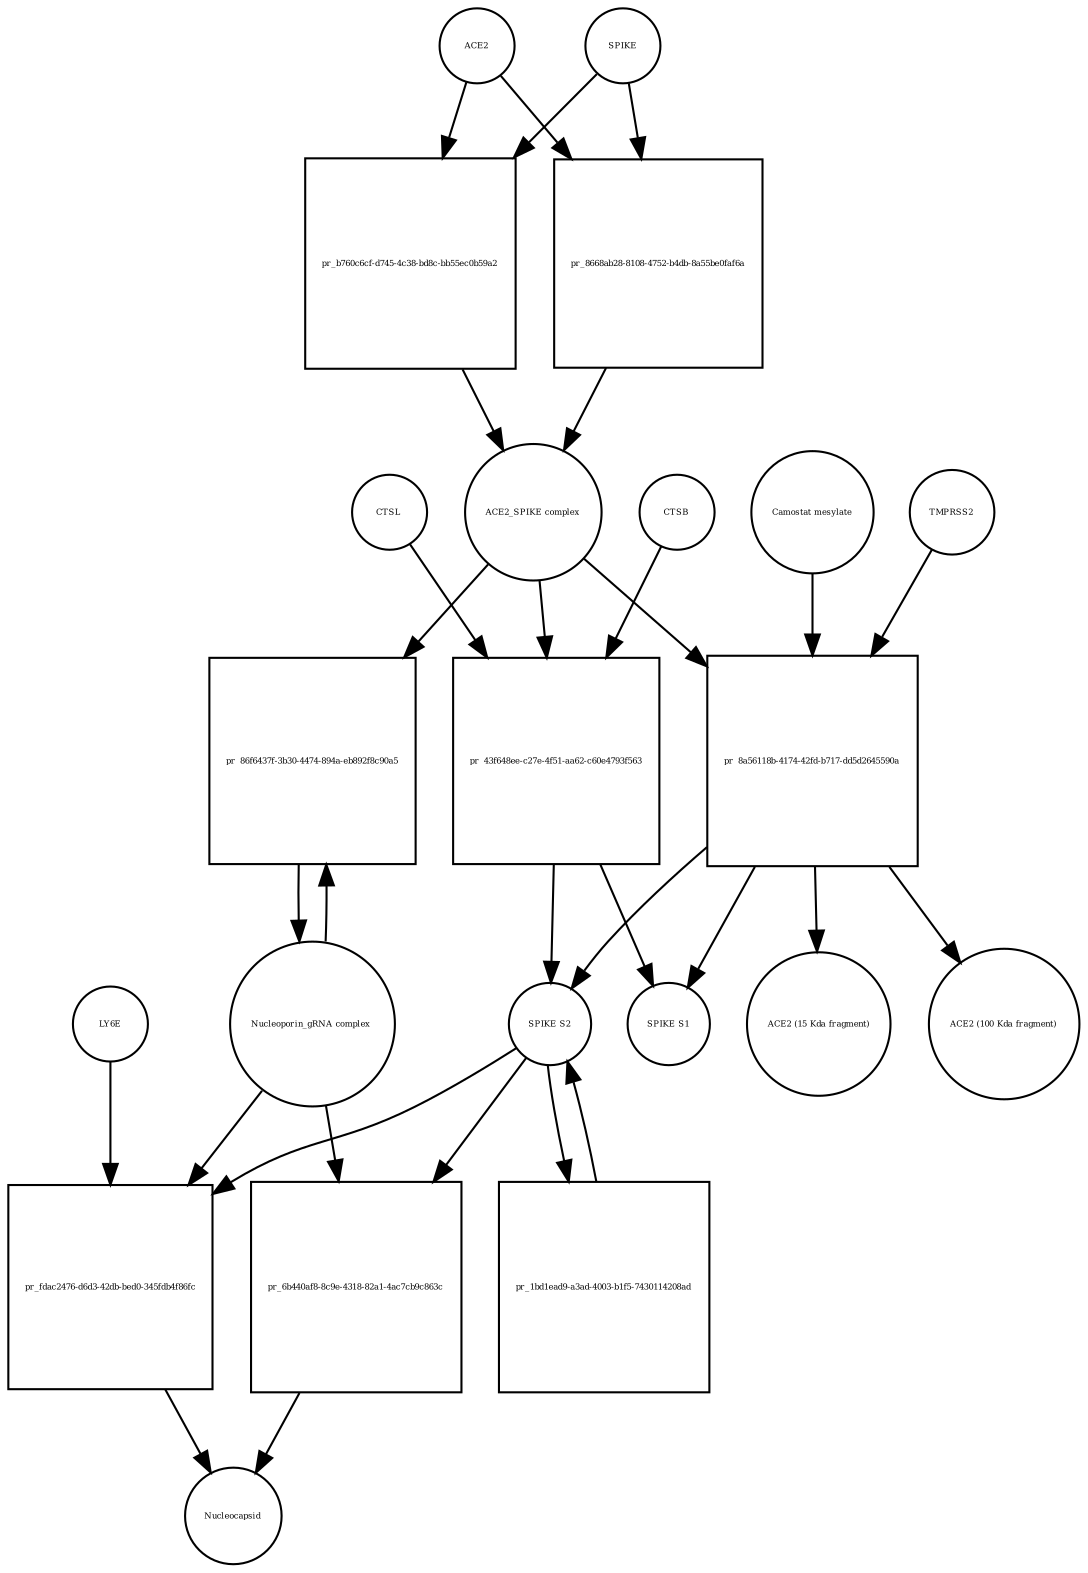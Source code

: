strict digraph  {
ACE2 [annotation="", bipartite=0, cls=macromolecule, fontsize=4, label=ACE2, shape=circle];
"pr_b760c6cf-d745-4c38-bd8c-bb55ec0b59a2" [annotation="", bipartite=1, cls=process, fontsize=4, label="pr_b760c6cf-d745-4c38-bd8c-bb55ec0b59a2", shape=square];
"ACE2_SPIKE complex" [annotation="", bipartite=0, cls=complex, fontsize=4, label="ACE2_SPIKE complex", shape=circle];
SPIKE [annotation="", bipartite=0, cls="macromolecule multimer", fontsize=4, label=SPIKE, shape=circle];
"Nucleoporin_gRNA complex " [annotation="", bipartite=0, cls=complex, fontsize=4, label="Nucleoporin_gRNA complex ", shape=circle];
"pr_86f6437f-3b30-4474-894a-eb892f8c90a5" [annotation="", bipartite=1, cls=process, fontsize=4, label="pr_86f6437f-3b30-4474-894a-eb892f8c90a5", shape=square];
"pr_43f648ee-c27e-4f51-aa62-c60e4793f563" [annotation="", bipartite=1, cls=process, fontsize=4, label="pr_43f648ee-c27e-4f51-aa62-c60e4793f563", shape=square];
"SPIKE S2" [annotation="", bipartite=0, cls=macromolecule, fontsize=4, label="SPIKE S2", shape=circle];
CTSB [annotation="", bipartite=0, cls=macromolecule, fontsize=4, label=CTSB, shape=circle];
CTSL [annotation="", bipartite=0, cls=macromolecule, fontsize=4, label=CTSL, shape=circle];
"SPIKE S1" [annotation="", bipartite=0, cls=macromolecule, fontsize=4, label="SPIKE S1", shape=circle];
"pr_8a56118b-4174-42fd-b717-dd5d2645590a" [annotation="", bipartite=1, cls=process, fontsize=4, label="pr_8a56118b-4174-42fd-b717-dd5d2645590a", shape=square];
TMPRSS2 [annotation="", bipartite=0, cls=macromolecule, fontsize=4, label=TMPRSS2, shape=circle];
"Camostat mesylate" [annotation="urn_miriam_pubchem.compound_2536", bipartite=0, cls="simple chemical", fontsize=4, label="Camostat mesylate", shape=circle];
"ACE2 (15 Kda fragment)" [annotation="", bipartite=0, cls=macromolecule, fontsize=4, label="ACE2 (15 Kda fragment)", shape=circle];
"ACE2 (100 Kda fragment)" [annotation="", bipartite=0, cls=macromolecule, fontsize=4, label="ACE2 (100 Kda fragment)", shape=circle];
"pr_8668ab28-8108-4752-b4db-8a55be0faf6a" [annotation="", bipartite=1, cls=process, fontsize=4, label="pr_8668ab28-8108-4752-b4db-8a55be0faf6a", shape=square];
"pr_fdac2476-d6d3-42db-bed0-345fdb4f86fc" [annotation="", bipartite=1, cls=process, fontsize=4, label="pr_fdac2476-d6d3-42db-bed0-345fdb4f86fc", shape=square];
Nucleocapsid [annotation="", bipartite=0, cls=complex, fontsize=4, label=Nucleocapsid, shape=circle];
LY6E [annotation="", bipartite=0, cls=macromolecule, fontsize=4, label=LY6E, shape=circle];
"pr_1bd1ead9-a3ad-4003-b1f5-7430114208ad" [annotation="", bipartite=1, cls=process, fontsize=4, label="pr_1bd1ead9-a3ad-4003-b1f5-7430114208ad", shape=square];
"pr_6b440af8-8c9e-4318-82a1-4ac7cb9c863c" [annotation="", bipartite=1, cls=process, fontsize=4, label="pr_6b440af8-8c9e-4318-82a1-4ac7cb9c863c", shape=square];
ACE2 -> "pr_b760c6cf-d745-4c38-bd8c-bb55ec0b59a2"  [annotation="", interaction_type=consumption];
ACE2 -> "pr_8668ab28-8108-4752-b4db-8a55be0faf6a"  [annotation="", interaction_type=consumption];
"pr_b760c6cf-d745-4c38-bd8c-bb55ec0b59a2" -> "ACE2_SPIKE complex"  [annotation="", interaction_type=production];
"ACE2_SPIKE complex" -> "pr_86f6437f-3b30-4474-894a-eb892f8c90a5"  [annotation="urn_miriam_pubmed_32142651|urn_miriam_pubmed_32094589", interaction_type=stimulation];
"ACE2_SPIKE complex" -> "pr_43f648ee-c27e-4f51-aa62-c60e4793f563"  [annotation="", interaction_type=consumption];
"ACE2_SPIKE complex" -> "pr_8a56118b-4174-42fd-b717-dd5d2645590a"  [annotation="", interaction_type=consumption];
SPIKE -> "pr_b760c6cf-d745-4c38-bd8c-bb55ec0b59a2"  [annotation="", interaction_type=consumption];
SPIKE -> "pr_8668ab28-8108-4752-b4db-8a55be0faf6a"  [annotation="", interaction_type=consumption];
"Nucleoporin_gRNA complex " -> "pr_86f6437f-3b30-4474-894a-eb892f8c90a5"  [annotation="", interaction_type=consumption];
"Nucleoporin_gRNA complex " -> "pr_fdac2476-d6d3-42db-bed0-345fdb4f86fc"  [annotation="", interaction_type=consumption];
"Nucleoporin_gRNA complex " -> "pr_6b440af8-8c9e-4318-82a1-4ac7cb9c863c"  [annotation="", interaction_type=consumption];
"pr_86f6437f-3b30-4474-894a-eb892f8c90a5" -> "Nucleoporin_gRNA complex "  [annotation="", interaction_type=production];
"pr_43f648ee-c27e-4f51-aa62-c60e4793f563" -> "SPIKE S2"  [annotation="", interaction_type=production];
"pr_43f648ee-c27e-4f51-aa62-c60e4793f563" -> "SPIKE S1"  [annotation="", interaction_type=production];
"SPIKE S2" -> "pr_fdac2476-d6d3-42db-bed0-345fdb4f86fc"  [annotation="urn_miriam_doi_10.1101%2F2020.03.05.979260|urn_miriam_doi_10.1101%2F2020.04.02.021469", interaction_type=stimulation];
"SPIKE S2" -> "pr_1bd1ead9-a3ad-4003-b1f5-7430114208ad"  [annotation="", interaction_type=consumption];
"SPIKE S2" -> "pr_6b440af8-8c9e-4318-82a1-4ac7cb9c863c"  [annotation="", interaction_type=stimulation];
CTSB -> "pr_43f648ee-c27e-4f51-aa62-c60e4793f563"  [annotation=urn_miriam_pubmed_32142651, interaction_type=catalysis];
CTSL -> "pr_43f648ee-c27e-4f51-aa62-c60e4793f563"  [annotation=urn_miriam_pubmed_32142651, interaction_type=catalysis];
"pr_8a56118b-4174-42fd-b717-dd5d2645590a" -> "SPIKE S2"  [annotation="", interaction_type=production];
"pr_8a56118b-4174-42fd-b717-dd5d2645590a" -> "SPIKE S1"  [annotation="", interaction_type=production];
"pr_8a56118b-4174-42fd-b717-dd5d2645590a" -> "ACE2 (15 Kda fragment)"  [annotation="", interaction_type=production];
"pr_8a56118b-4174-42fd-b717-dd5d2645590a" -> "ACE2 (100 Kda fragment)"  [annotation="", interaction_type=production];
TMPRSS2 -> "pr_8a56118b-4174-42fd-b717-dd5d2645590a"  [annotation="urn_miriam_pubmed_32142651|urn_miriam_pubmed_32094589|urn_miriam_pubmed_24227843", interaction_type=catalysis];
"Camostat mesylate" -> "pr_8a56118b-4174-42fd-b717-dd5d2645590a"  [annotation="urn_miriam_pubmed_32142651|urn_miriam_pubmed_32094589|urn_miriam_pubmed_24227843", interaction_type=inhibition];
"pr_8668ab28-8108-4752-b4db-8a55be0faf6a" -> "ACE2_SPIKE complex"  [annotation="", interaction_type=production];
"pr_fdac2476-d6d3-42db-bed0-345fdb4f86fc" -> Nucleocapsid  [annotation="", interaction_type=production];
LY6E -> "pr_fdac2476-d6d3-42db-bed0-345fdb4f86fc"  [annotation="urn_miriam_doi_10.1101%2F2020.03.05.979260|urn_miriam_doi_10.1101%2F2020.04.02.021469", interaction_type=inhibition];
"pr_1bd1ead9-a3ad-4003-b1f5-7430114208ad" -> "SPIKE S2"  [annotation="", interaction_type=production];
"pr_6b440af8-8c9e-4318-82a1-4ac7cb9c863c" -> Nucleocapsid  [annotation="", interaction_type=production];
}
